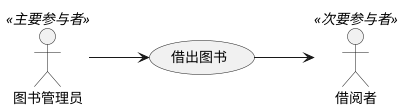 @startuml
借阅者<<次要参与者>>
图书管理员<<主要参与者>>
left to right direction
 :图书管理员:-->(借出图书)
(借出图书)-->:借阅者:
@enduml